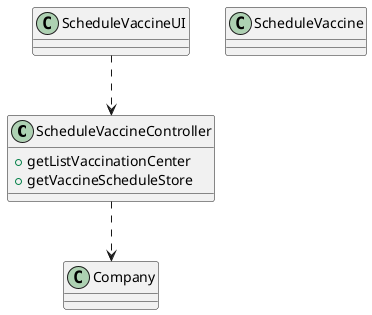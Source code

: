 @startuml
'https://plantuml.com/sequence-diagram

class ScheduleVaccineController{
+getListVaccinationCenter
+getVaccineScheduleStore
}

class ScheduleVaccineUI{
}

class ScheduleVaccine{

}

class Company{

}

ScheduleVaccineUI .down.> ScheduleVaccineController
ScheduleVaccineController .down.> Company

@enduml